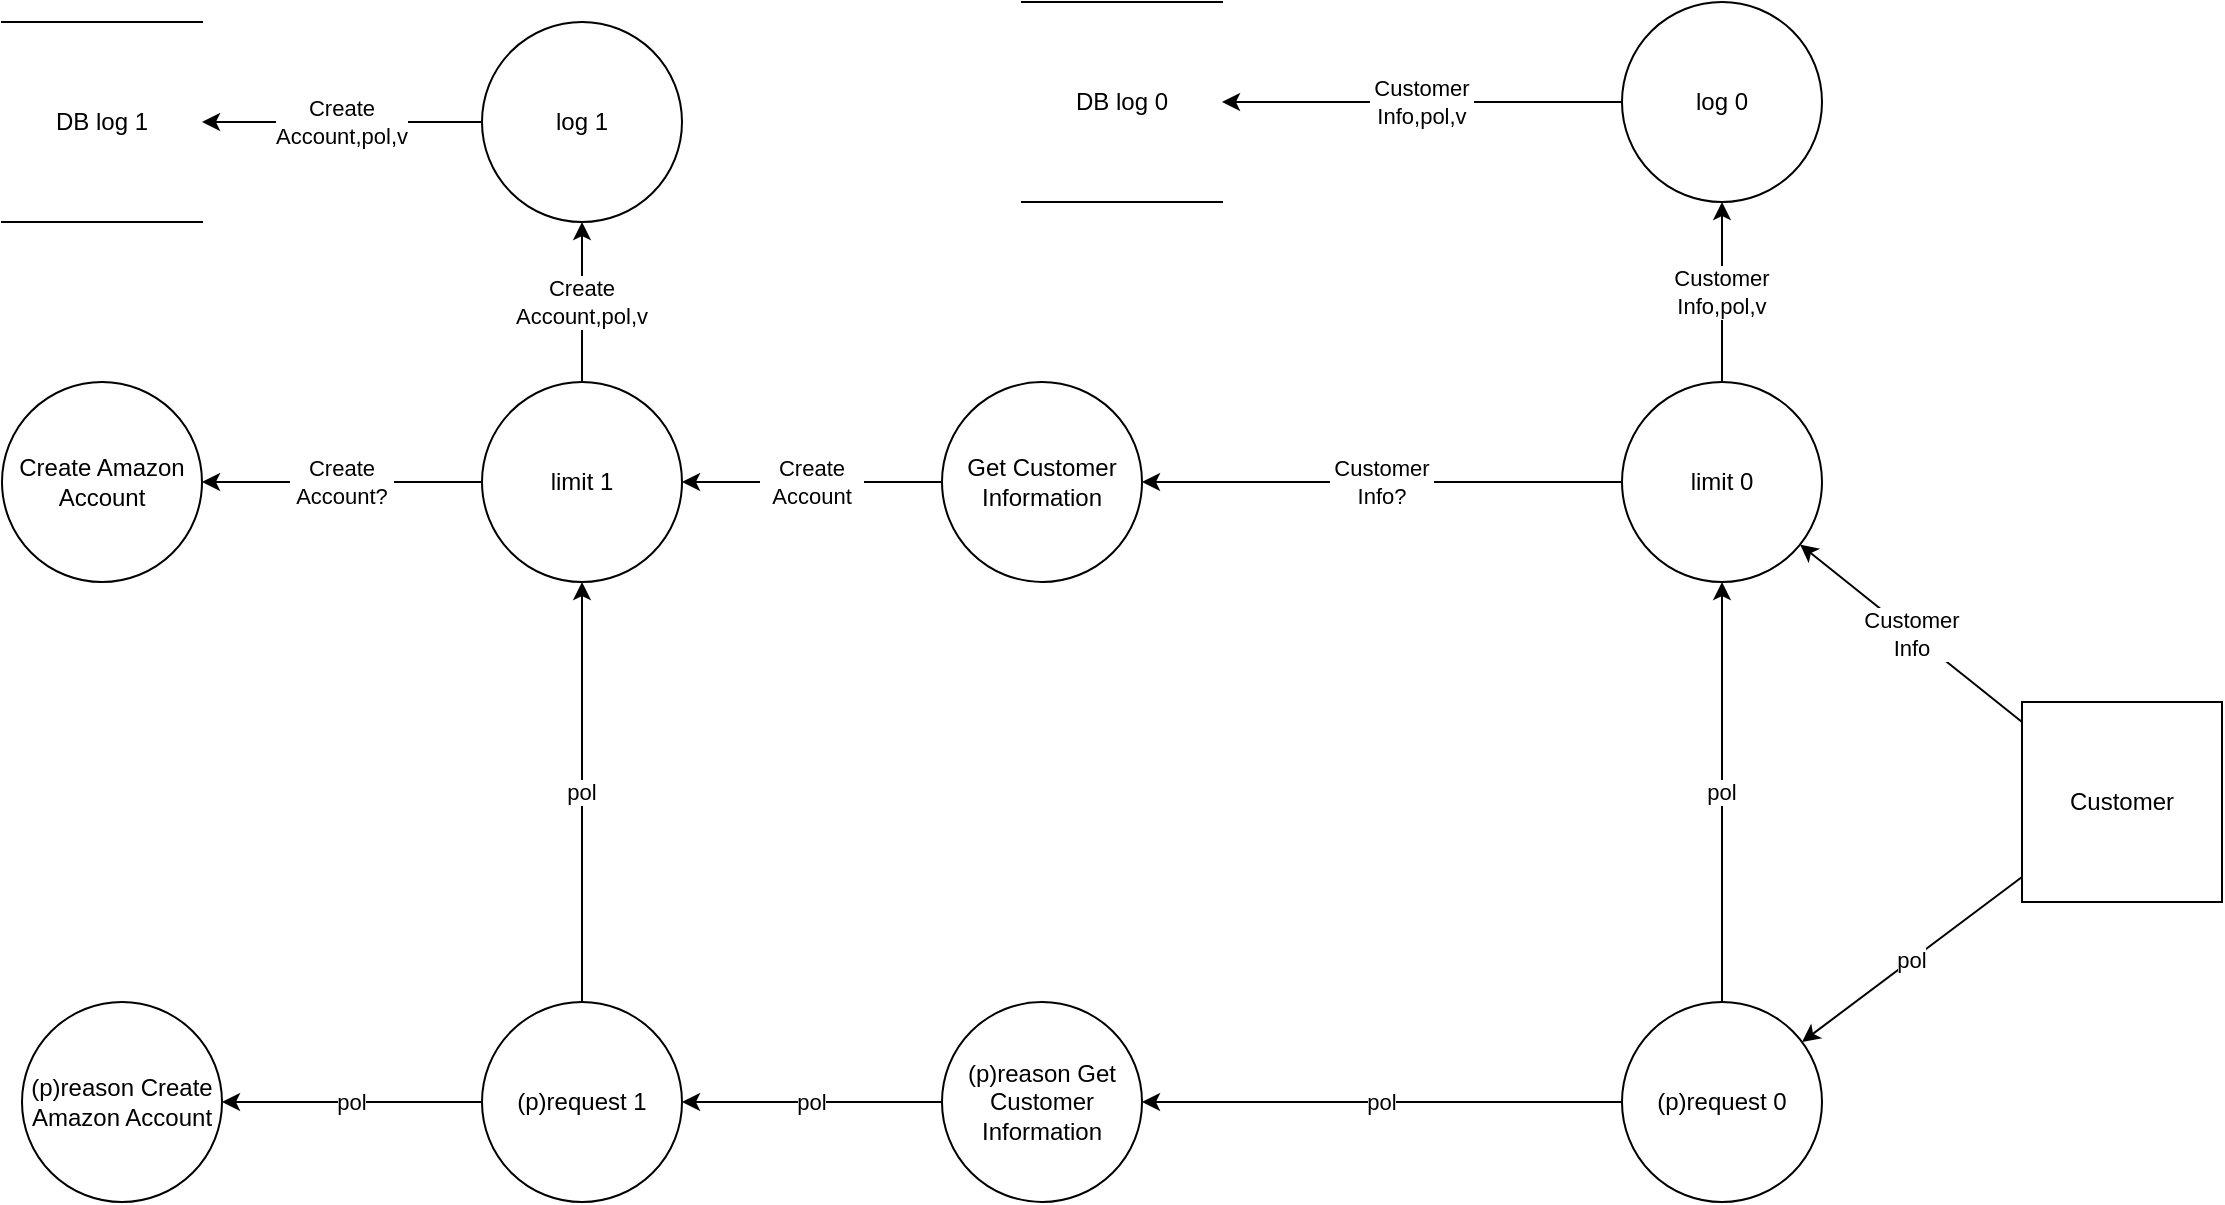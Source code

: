 <mxfile version="12.4.2" type="device" pages="1"><diagram id="p_YYs0gtiZ1sIV9D4T0B" name="Page-1"><mxGraphModel dx="1149" dy="1849" grid="1" gridSize="10" guides="1" tooltips="1" connect="1" arrows="1" fold="1" page="1" pageScale="1" pageWidth="827" pageHeight="1169" math="0" shadow="0"><root><mxCell id="0"/><mxCell id="1" parent="0"/><mxCell id="2" value="Customer" style="rounded=0;whiteSpace=wrap;" parent="1" vertex="1"><mxGeometry x="1150" y="280" width="100" height="100" as="geometry"/></mxCell><mxCell id="3" value="Get Customer Information" style="ellipse;whiteSpace=wrap;" parent="1" vertex="1"><mxGeometry x="610" y="120" width="100" height="100" as="geometry"/></mxCell><mxCell id="4" value="Create Amazon Account" style="ellipse;whiteSpace=wrap;" parent="1" vertex="1"><mxGeometry x="140" y="120" width="100" height="100" as="geometry"/></mxCell><mxCell id="5" value="Create Account?" style="endArrow=classic;whiteSpace=wrap;" parent="1" source="19" target="4" edge="1"><mxGeometry width="50" height="50" as="geometry"><mxPoint x="210" y="490" as="sourcePoint"/><mxPoint x="450" y="410" as="targetPoint"/></mxGeometry></mxCell><mxCell id="6" value="Customer Info?" style="endArrow=classic;whiteSpace=wrap;" parent="1" source="9" target="3" edge="1"><mxGeometry width="50" height="50" as="geometry"><mxPoint x="210" y="490" as="sourcePoint"/><mxPoint x="450" y="410" as="targetPoint"/></mxGeometry></mxCell><mxCell id="7" value="(p)reason Get Customer Information" style="ellipse;whiteSpace=wrap;" parent="1" vertex="1"><mxGeometry x="610" y="430" width="100" height="100" as="geometry"/></mxCell><mxCell id="8" value="(p)reason Create Amazon Account" style="ellipse;whiteSpace=wrap;" parent="1" vertex="1"><mxGeometry x="150" y="430" width="100" height="100" as="geometry"/></mxCell><mxCell id="9" value="limit 0" style="ellipse;whiteSpace=wrap;" parent="1" vertex="1"><mxGeometry x="950" y="120" width="100" height="100" as="geometry"/></mxCell><mxCell id="10" value="(p)request 0" style="ellipse;whiteSpace=wrap;" parent="1" vertex="1"><mxGeometry x="950" y="430" width="100" height="100" as="geometry"/></mxCell><mxCell id="11" value="log 0" style="ellipse;whiteSpace=wrap;" parent="1" vertex="1"><mxGeometry x="950" y="-70" width="100" height="100" as="geometry"/></mxCell><mxCell id="12" value="DB log 0" style="shape=partialRectangle;whiteSpace=wrap;left=0;right=0;" parent="1" vertex="1"><mxGeometry x="650" y="-70" width="100" height="100" as="geometry"/></mxCell><mxCell id="13" value="Customer Info" style="endArrow=classic;whiteSpace=wrap;" parent="1" source="2" target="9" edge="1"><mxGeometry width="50" height="50" as="geometry"><mxPoint x="210" y="490" as="sourcePoint"/><mxPoint x="450" y="410" as="targetPoint"/></mxGeometry></mxCell><mxCell id="14" value="pol" style="endArrow=classic;whiteSpace=wrap;" parent="1" source="2" target="10" edge="1"><mxGeometry width="50" height="50" as="geometry"><mxPoint x="210" y="490" as="sourcePoint"/><mxPoint x="450" y="410" as="targetPoint"/></mxGeometry></mxCell><mxCell id="15" value="Customer Info,pol,v" style="endArrow=classic;whiteSpace=wrap;" parent="1" source="9" target="11" edge="1"><mxGeometry width="50" height="50" as="geometry"><mxPoint x="210" y="490" as="sourcePoint"/><mxPoint x="450" y="410" as="targetPoint"/></mxGeometry></mxCell><mxCell id="16" value="Customer Info,pol,v" style="endArrow=classic;whiteSpace=wrap;" parent="1" source="11" target="12" edge="1"><mxGeometry width="50" height="50" as="geometry"><mxPoint x="210" y="490" as="sourcePoint"/><mxPoint x="450" y="410" as="targetPoint"/></mxGeometry></mxCell><mxCell id="17" value="pol" style="endArrow=classic;whiteSpace=wrap;" parent="1" source="10" target="9" edge="1"><mxGeometry width="50" height="50" as="geometry"><mxPoint x="210" y="490" as="sourcePoint"/><mxPoint x="450" y="410" as="targetPoint"/></mxGeometry></mxCell><mxCell id="18" value="pol" style="endArrow=classic;whiteSpace=wrap;" parent="1" source="10" target="7" edge="1"><mxGeometry width="50" height="50" as="geometry"><mxPoint x="210" y="490" as="sourcePoint"/><mxPoint x="450" y="410" as="targetPoint"/></mxGeometry></mxCell><mxCell id="19" value="limit 1" style="ellipse;whiteSpace=wrap;" parent="1" vertex="1"><mxGeometry x="380" y="120" width="100" height="100" as="geometry"/></mxCell><mxCell id="20" value="(p)request 1" style="ellipse;whiteSpace=wrap;" parent="1" vertex="1"><mxGeometry x="380" y="430" width="100" height="100" as="geometry"/></mxCell><mxCell id="21" value="log 1" style="ellipse;whiteSpace=wrap;" parent="1" vertex="1"><mxGeometry x="380" y="-60" width="100" height="100" as="geometry"/></mxCell><mxCell id="22" value="DB log 1" style="shape=partialRectangle;whiteSpace=wrap;left=0;right=0;" parent="1" vertex="1"><mxGeometry x="140" y="-60" width="100" height="100" as="geometry"/></mxCell><mxCell id="23" value="Create Account" style="endArrow=classic;whiteSpace=wrap;" parent="1" source="3" target="19" edge="1"><mxGeometry width="50" height="50" as="geometry"><mxPoint x="210" y="490" as="sourcePoint"/><mxPoint x="450" y="410" as="targetPoint"/></mxGeometry></mxCell><mxCell id="24" value="pol" style="endArrow=classic;whiteSpace=wrap;" parent="1" source="7" target="20" edge="1"><mxGeometry width="50" height="50" as="geometry"><mxPoint x="210" y="490" as="sourcePoint"/><mxPoint x="450" y="410" as="targetPoint"/></mxGeometry></mxCell><mxCell id="25" value="Create Account,pol,v" style="endArrow=classic;whiteSpace=wrap;" parent="1" source="19" target="21" edge="1"><mxGeometry width="50" height="50" as="geometry"><mxPoint x="210" y="490" as="sourcePoint"/><mxPoint x="450" y="410" as="targetPoint"/></mxGeometry></mxCell><mxCell id="26" value="Create Account,pol,v" style="endArrow=classic;whiteSpace=wrap;" parent="1" source="21" target="22" edge="1"><mxGeometry width="50" height="50" as="geometry"><mxPoint x="210" y="490" as="sourcePoint"/><mxPoint x="450" y="410" as="targetPoint"/></mxGeometry></mxCell><mxCell id="27" value="pol" style="endArrow=classic;whiteSpace=wrap;" parent="1" source="20" target="19" edge="1"><mxGeometry width="50" height="50" as="geometry"><mxPoint x="210" y="490" as="sourcePoint"/><mxPoint x="450" y="410" as="targetPoint"/></mxGeometry></mxCell><mxCell id="28" value="pol" style="endArrow=classic;whiteSpace=wrap;" parent="1" source="20" target="8" edge="1"><mxGeometry width="50" height="50" as="geometry"><mxPoint x="210" y="490" as="sourcePoint"/><mxPoint x="450" y="410" as="targetPoint"/></mxGeometry></mxCell></root></mxGraphModel></diagram></mxfile>